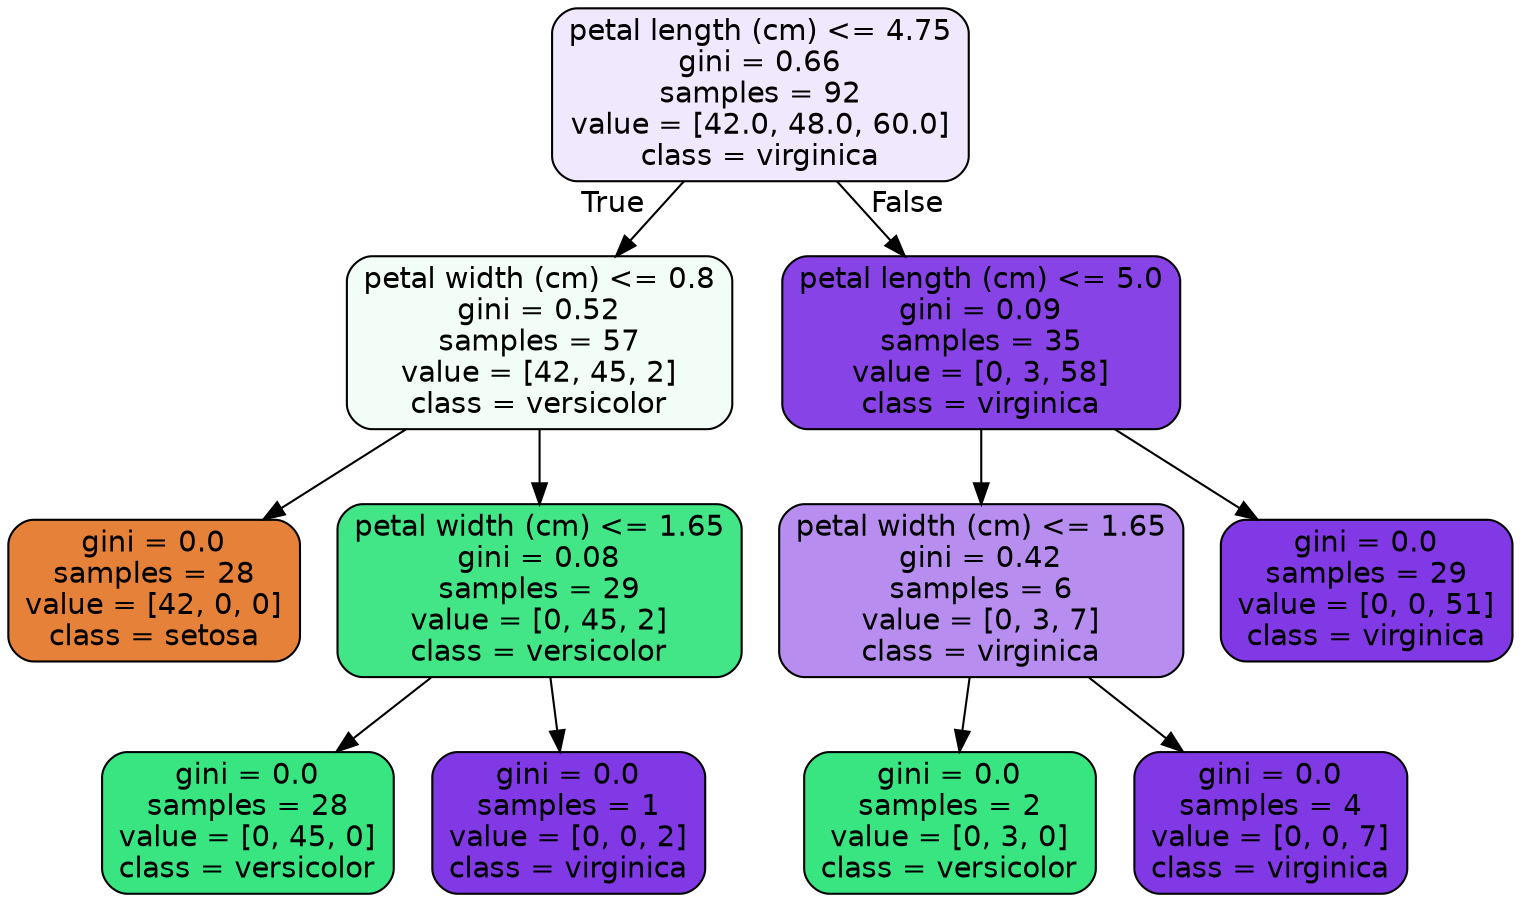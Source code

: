digraph Tree {
node [shape=box, style="filled, rounded", color="black", fontname="helvetica"] ;
edge [fontname="helvetica"] ;
0 [label="petal length (cm) <= 4.75\ngini = 0.66\nsamples = 92\nvalue = [42.0, 48.0, 60.0]\nclass = virginica", fillcolor="#f0e8fc"] ;
1 [label="petal width (cm) <= 0.8\ngini = 0.52\nsamples = 57\nvalue = [42, 45, 2]\nclass = versicolor", fillcolor="#f2fdf7"] ;
0 -> 1 [labeldistance=2.5, labelangle=45, headlabel="True"] ;
2 [label="gini = 0.0\nsamples = 28\nvalue = [42, 0, 0]\nclass = setosa", fillcolor="#e58139"] ;
1 -> 2 ;
3 [label="petal width (cm) <= 1.65\ngini = 0.08\nsamples = 29\nvalue = [0, 45, 2]\nclass = versicolor", fillcolor="#42e687"] ;
1 -> 3 ;
4 [label="gini = 0.0\nsamples = 28\nvalue = [0, 45, 0]\nclass = versicolor", fillcolor="#39e581"] ;
3 -> 4 ;
5 [label="gini = 0.0\nsamples = 1\nvalue = [0, 0, 2]\nclass = virginica", fillcolor="#8139e5"] ;
3 -> 5 ;
6 [label="petal length (cm) <= 5.0\ngini = 0.09\nsamples = 35\nvalue = [0, 3, 58]\nclass = virginica", fillcolor="#8843e6"] ;
0 -> 6 [labeldistance=2.5, labelangle=-45, headlabel="False"] ;
7 [label="petal width (cm) <= 1.65\ngini = 0.42\nsamples = 6\nvalue = [0, 3, 7]\nclass = virginica", fillcolor="#b78ef0"] ;
6 -> 7 ;
8 [label="gini = 0.0\nsamples = 2\nvalue = [0, 3, 0]\nclass = versicolor", fillcolor="#39e581"] ;
7 -> 8 ;
9 [label="gini = 0.0\nsamples = 4\nvalue = [0, 0, 7]\nclass = virginica", fillcolor="#8139e5"] ;
7 -> 9 ;
10 [label="gini = 0.0\nsamples = 29\nvalue = [0, 0, 51]\nclass = virginica", fillcolor="#8139e5"] ;
6 -> 10 ;
}